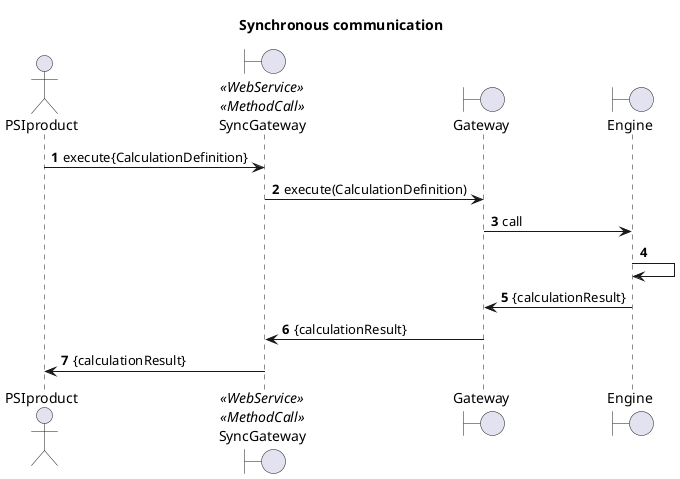 @startuml

title Synchronous communication

actor PSIproduct
boundary SyncGateway as Sync <<WebService>> <<MethodCall>>
boundary Gateway
boundary Engine as Engine

autonumber
PSIproduct -> Sync: execute{CalculationDefinition}
Sync -> Gateway: execute(CalculationDefinition)
Gateway -> Engine: call
Engine -> Engine
Engine -> Gateway: {calculationResult}
Gateway -> Sync: {calculationResult}
Sync -> PSIproduct: {calculationResult}

@enduml